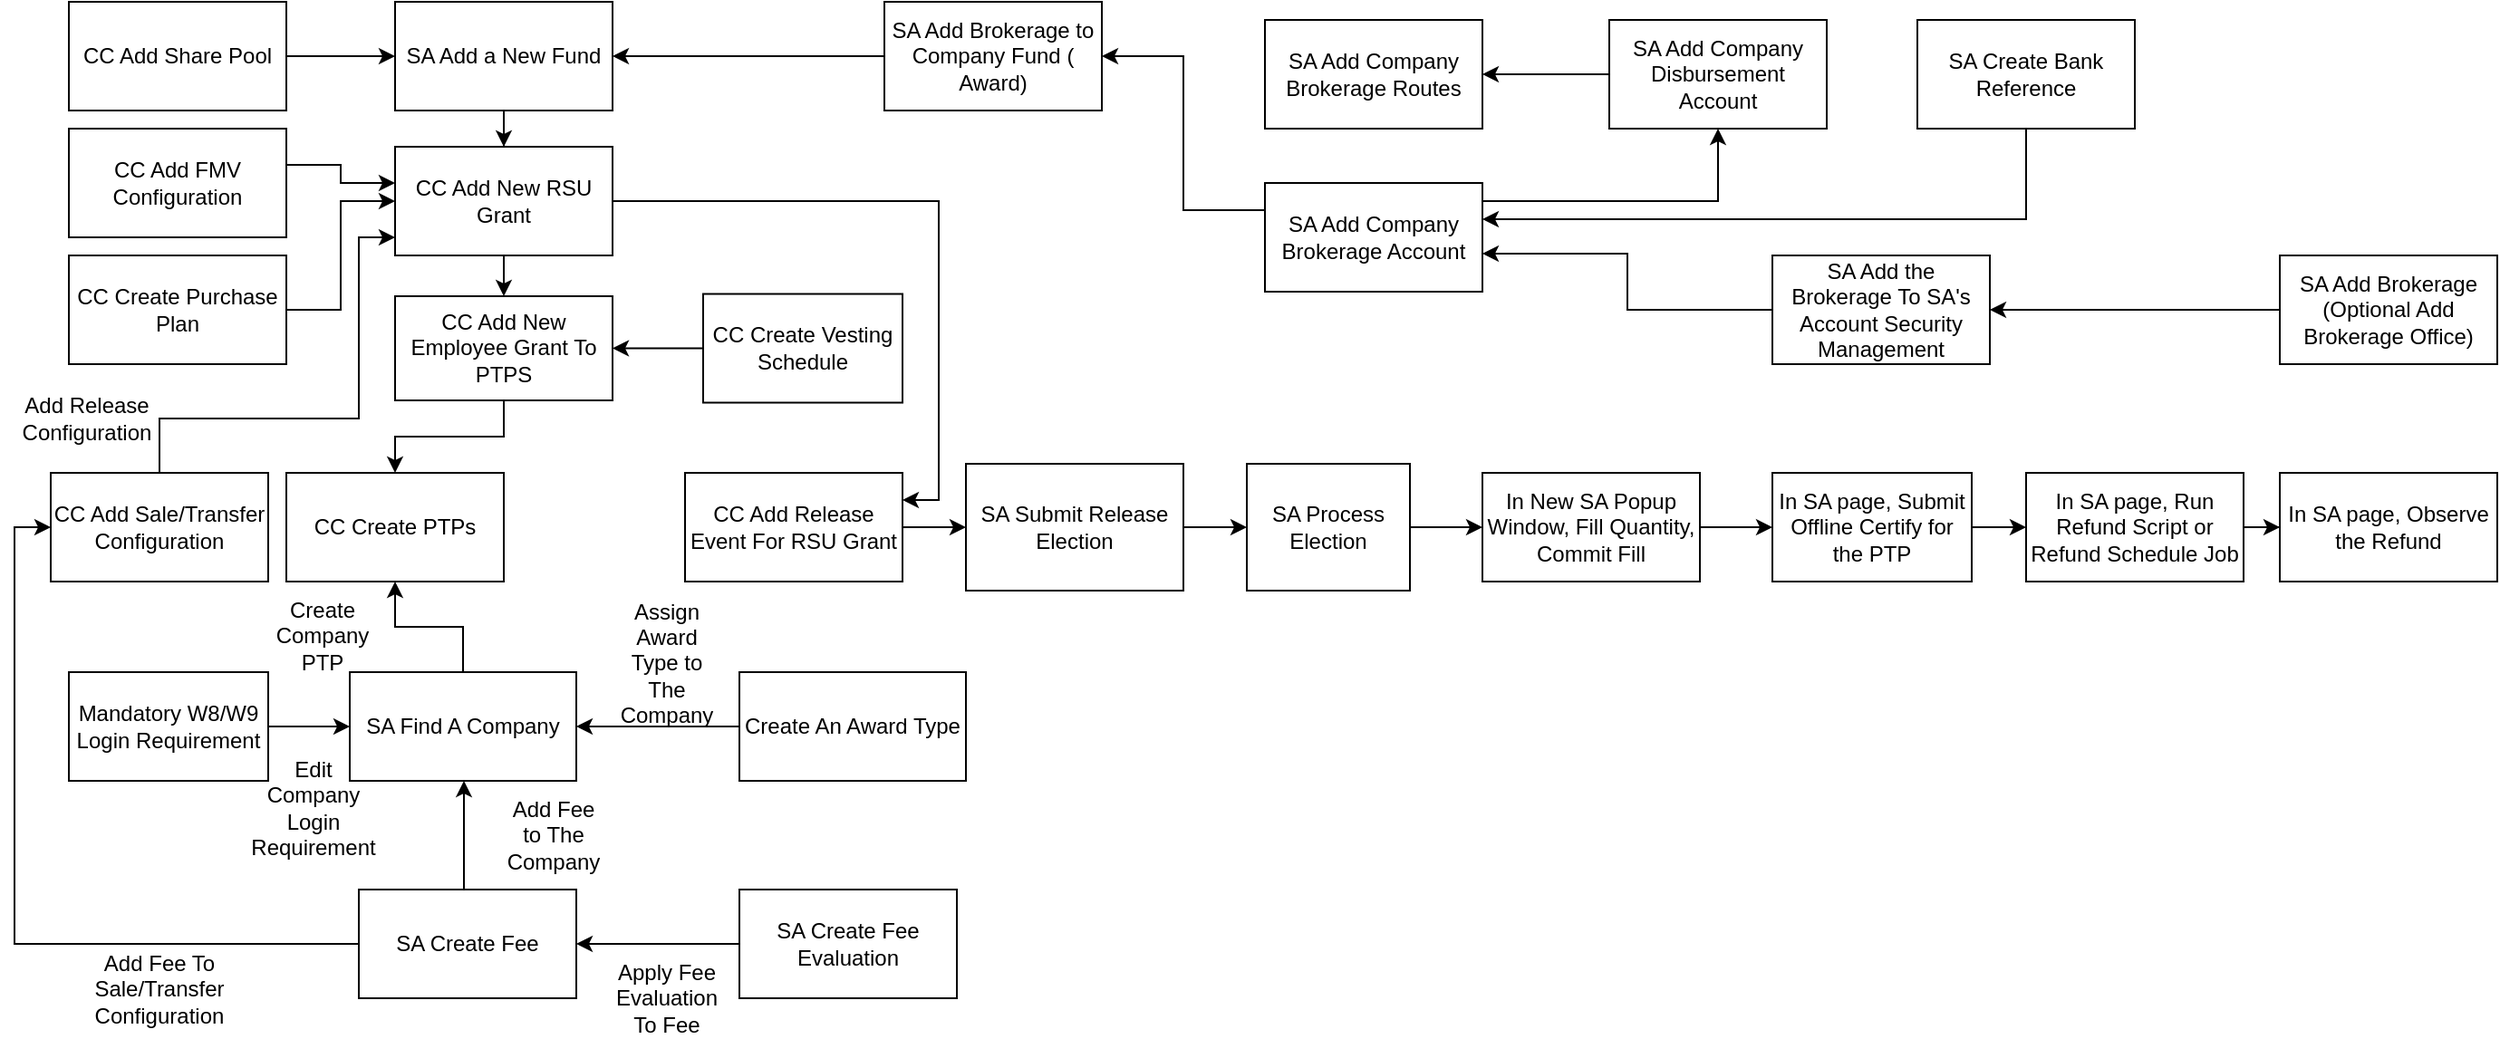 <mxfile version="16.2.2" type="device"><diagram id="WKDPinxBs4bRBQXPqnvf" name="Page-1"><mxGraphModel dx="1520" dy="864" grid="1" gridSize="10" guides="1" tooltips="1" connect="1" arrows="1" fold="1" page="1" pageScale="1" pageWidth="850" pageHeight="1100" math="0" shadow="0"><root><mxCell id="0"/><mxCell id="1" parent="0"/><mxCell id="s88uTRsOBOYBBcfWPAfr-59" value="CC Create PTPs" style="rounded=0;whiteSpace=wrap;html=1;" vertex="1" parent="1"><mxGeometry x="230" y="270" width="120" height="60" as="geometry"/></mxCell><mxCell id="s88uTRsOBOYBBcfWPAfr-136" style="edgeStyle=orthogonalEdgeStyle;rounded=0;orthogonalLoop=1;jettySize=auto;html=1;entryX=0;entryY=0.5;entryDx=0;entryDy=0;" edge="1" parent="1" source="s88uTRsOBOYBBcfWPAfr-62" target="s88uTRsOBOYBBcfWPAfr-66"><mxGeometry relative="1" as="geometry"/></mxCell><mxCell id="s88uTRsOBOYBBcfWPAfr-62" value="CC Create Purchase Plan" style="rounded=0;whiteSpace=wrap;html=1;" vertex="1" parent="1"><mxGeometry x="110" y="150" width="120" height="60" as="geometry"/></mxCell><mxCell id="s88uTRsOBOYBBcfWPAfr-63" value="" style="edgeStyle=orthogonalEdgeStyle;rounded=0;orthogonalLoop=1;jettySize=auto;html=1;" edge="1" parent="1" source="s88uTRsOBOYBBcfWPAfr-64" target="s88uTRsOBOYBBcfWPAfr-66"><mxGeometry relative="1" as="geometry"/></mxCell><mxCell id="s88uTRsOBOYBBcfWPAfr-64" value="SA Add a New Fund" style="rounded=0;whiteSpace=wrap;html=1;" vertex="1" parent="1"><mxGeometry x="290" y="10" width="120" height="60" as="geometry"/></mxCell><mxCell id="s88uTRsOBOYBBcfWPAfr-132" value="" style="edgeStyle=orthogonalEdgeStyle;rounded=0;orthogonalLoop=1;jettySize=auto;html=1;" edge="1" parent="1" source="s88uTRsOBOYBBcfWPAfr-66" target="s88uTRsOBOYBBcfWPAfr-126"><mxGeometry relative="1" as="geometry"/></mxCell><mxCell id="s88uTRsOBOYBBcfWPAfr-154" style="edgeStyle=orthogonalEdgeStyle;rounded=0;orthogonalLoop=1;jettySize=auto;html=1;entryX=1;entryY=0.25;entryDx=0;entryDy=0;" edge="1" parent="1" source="s88uTRsOBOYBBcfWPAfr-66" target="s88uTRsOBOYBBcfWPAfr-86"><mxGeometry relative="1" as="geometry"/></mxCell><mxCell id="s88uTRsOBOYBBcfWPAfr-66" value="CC Add New RSU Grant" style="rounded=0;whiteSpace=wrap;html=1;" vertex="1" parent="1"><mxGeometry x="290" y="90" width="120" height="60" as="geometry"/></mxCell><mxCell id="s88uTRsOBOYBBcfWPAfr-73" value="" style="edgeStyle=orthogonalEdgeStyle;rounded=0;orthogonalLoop=1;jettySize=auto;html=1;" edge="1" parent="1" source="s88uTRsOBOYBBcfWPAfr-74" target="s88uTRsOBOYBBcfWPAfr-75"><mxGeometry relative="1" as="geometry"/></mxCell><mxCell id="s88uTRsOBOYBBcfWPAfr-74" value="SA Create Fee Evaluation" style="rounded=0;whiteSpace=wrap;html=1;" vertex="1" parent="1"><mxGeometry x="480" y="500" width="120" height="60" as="geometry"/></mxCell><mxCell id="s88uTRsOBOYBBcfWPAfr-141" value="" style="edgeStyle=orthogonalEdgeStyle;rounded=0;orthogonalLoop=1;jettySize=auto;html=1;" edge="1" parent="1" source="s88uTRsOBOYBBcfWPAfr-75" target="s88uTRsOBOYBBcfWPAfr-77"><mxGeometry relative="1" as="geometry"><Array as="points"><mxPoint x="328" y="480"/><mxPoint x="328" y="480"/></Array></mxGeometry></mxCell><mxCell id="s88uTRsOBOYBBcfWPAfr-142" style="edgeStyle=orthogonalEdgeStyle;rounded=0;orthogonalLoop=1;jettySize=auto;html=1;entryX=0;entryY=0.5;entryDx=0;entryDy=0;" edge="1" parent="1" source="s88uTRsOBOYBBcfWPAfr-75" target="s88uTRsOBOYBBcfWPAfr-123"><mxGeometry relative="1" as="geometry"/></mxCell><mxCell id="s88uTRsOBOYBBcfWPAfr-75" value="SA Create Fee" style="rounded=0;whiteSpace=wrap;html=1;" vertex="1" parent="1"><mxGeometry x="270" y="500" width="120" height="60" as="geometry"/></mxCell><mxCell id="s88uTRsOBOYBBcfWPAfr-76" value="" style="edgeStyle=orthogonalEdgeStyle;rounded=0;orthogonalLoop=1;jettySize=auto;html=1;" edge="1" parent="1" source="s88uTRsOBOYBBcfWPAfr-77" target="s88uTRsOBOYBBcfWPAfr-59"><mxGeometry relative="1" as="geometry"/></mxCell><mxCell id="s88uTRsOBOYBBcfWPAfr-77" value="SA Find A Company" style="rounded=0;whiteSpace=wrap;html=1;" vertex="1" parent="1"><mxGeometry x="265" y="380" width="125" height="60" as="geometry"/></mxCell><mxCell id="s88uTRsOBOYBBcfWPAfr-79" value="Add Fee to The Company" style="text;html=1;strokeColor=none;fillColor=none;align=center;verticalAlign=middle;whiteSpace=wrap;rounded=0;" vertex="1" parent="1"><mxGeometry x="350" y="450" width="55" height="40" as="geometry"/></mxCell><mxCell id="s88uTRsOBOYBBcfWPAfr-80" value="Create Company PTP" style="text;html=1;strokeColor=none;fillColor=none;align=center;verticalAlign=middle;whiteSpace=wrap;rounded=0;" vertex="1" parent="1"><mxGeometry x="220" y="340" width="60" height="40" as="geometry"/></mxCell><mxCell id="s88uTRsOBOYBBcfWPAfr-81" value="Apply Fee Evaluation To Fee" style="text;html=1;strokeColor=none;fillColor=none;align=center;verticalAlign=middle;whiteSpace=wrap;rounded=0;" vertex="1" parent="1"><mxGeometry x="410" y="540" width="60" height="40" as="geometry"/></mxCell><mxCell id="s88uTRsOBOYBBcfWPAfr-82" value="" style="edgeStyle=orthogonalEdgeStyle;rounded=0;orthogonalLoop=1;jettySize=auto;html=1;" edge="1" parent="1" source="s88uTRsOBOYBBcfWPAfr-83" target="s88uTRsOBOYBBcfWPAfr-77"><mxGeometry relative="1" as="geometry"/></mxCell><mxCell id="s88uTRsOBOYBBcfWPAfr-83" value="Mandatory W8/W9 Login Requirement" style="rounded=0;whiteSpace=wrap;html=1;" vertex="1" parent="1"><mxGeometry x="110" y="380" width="110" height="60" as="geometry"/></mxCell><mxCell id="s88uTRsOBOYBBcfWPAfr-84" value="Edit Company Login Requirement" style="text;html=1;strokeColor=none;fillColor=none;align=center;verticalAlign=middle;whiteSpace=wrap;rounded=0;" vertex="1" parent="1"><mxGeometry x="210" y="420" width="70" height="70" as="geometry"/></mxCell><mxCell id="s88uTRsOBOYBBcfWPAfr-153" value="" style="edgeStyle=orthogonalEdgeStyle;rounded=0;orthogonalLoop=1;jettySize=auto;html=1;" edge="1" parent="1" source="s88uTRsOBOYBBcfWPAfr-86" target="s88uTRsOBOYBBcfWPAfr-88"><mxGeometry relative="1" as="geometry"/></mxCell><mxCell id="s88uTRsOBOYBBcfWPAfr-86" value="CC Add Release Event For RSU Grant" style="rounded=0;whiteSpace=wrap;html=1;" vertex="1" parent="1"><mxGeometry x="450" y="270" width="120" height="60" as="geometry"/></mxCell><mxCell id="s88uTRsOBOYBBcfWPAfr-87" value="" style="edgeStyle=orthogonalEdgeStyle;rounded=0;orthogonalLoop=1;jettySize=auto;html=1;" edge="1" parent="1" source="s88uTRsOBOYBBcfWPAfr-88" target="s88uTRsOBOYBBcfWPAfr-90"><mxGeometry relative="1" as="geometry"/></mxCell><mxCell id="s88uTRsOBOYBBcfWPAfr-88" value="SA Submit Release Election" style="whiteSpace=wrap;html=1;rounded=0;" vertex="1" parent="1"><mxGeometry x="605" y="265" width="120" height="70" as="geometry"/></mxCell><mxCell id="s88uTRsOBOYBBcfWPAfr-150" value="" style="edgeStyle=orthogonalEdgeStyle;rounded=0;orthogonalLoop=1;jettySize=auto;html=1;" edge="1" parent="1" source="s88uTRsOBOYBBcfWPAfr-90" target="s88uTRsOBOYBBcfWPAfr-94"><mxGeometry relative="1" as="geometry"/></mxCell><mxCell id="s88uTRsOBOYBBcfWPAfr-90" value="SA Process Election" style="rounded=0;whiteSpace=wrap;html=1;" vertex="1" parent="1"><mxGeometry x="760" y="265" width="90" height="70" as="geometry"/></mxCell><mxCell id="s88uTRsOBOYBBcfWPAfr-93" value="" style="edgeStyle=orthogonalEdgeStyle;rounded=0;orthogonalLoop=1;jettySize=auto;html=1;" edge="1" parent="1" source="s88uTRsOBOYBBcfWPAfr-94" target="s88uTRsOBOYBBcfWPAfr-96"><mxGeometry relative="1" as="geometry"/></mxCell><mxCell id="s88uTRsOBOYBBcfWPAfr-94" value="In New SA Popup Window, Fill Quantity, Commit Fill" style="rounded=0;whiteSpace=wrap;html=1;" vertex="1" parent="1"><mxGeometry x="890" y="270" width="120" height="60" as="geometry"/></mxCell><mxCell id="s88uTRsOBOYBBcfWPAfr-95" value="" style="edgeStyle=orthogonalEdgeStyle;rounded=0;orthogonalLoop=1;jettySize=auto;html=1;" edge="1" parent="1" source="s88uTRsOBOYBBcfWPAfr-96" target="s88uTRsOBOYBBcfWPAfr-98"><mxGeometry relative="1" as="geometry"/></mxCell><mxCell id="s88uTRsOBOYBBcfWPAfr-96" value="In SA page, Submit Offline Certify for the PTP" style="rounded=0;whiteSpace=wrap;html=1;" vertex="1" parent="1"><mxGeometry x="1050" y="270" width="110" height="60" as="geometry"/></mxCell><mxCell id="s88uTRsOBOYBBcfWPAfr-97" value="" style="edgeStyle=orthogonalEdgeStyle;rounded=0;orthogonalLoop=1;jettySize=auto;html=1;" edge="1" parent="1" source="s88uTRsOBOYBBcfWPAfr-98" target="s88uTRsOBOYBBcfWPAfr-99"><mxGeometry relative="1" as="geometry"/></mxCell><mxCell id="s88uTRsOBOYBBcfWPAfr-98" value="In SA page, Run Refund Script or Refund Schedule Job" style="rounded=0;whiteSpace=wrap;html=1;" vertex="1" parent="1"><mxGeometry x="1190" y="270" width="120" height="60" as="geometry"/></mxCell><mxCell id="s88uTRsOBOYBBcfWPAfr-99" value="In SA page, Observe the Refund" style="rounded=0;whiteSpace=wrap;html=1;" vertex="1" parent="1"><mxGeometry x="1330" y="270" width="120" height="60" as="geometry"/></mxCell><mxCell id="s88uTRsOBOYBBcfWPAfr-100" style="edgeStyle=orthogonalEdgeStyle;rounded=0;orthogonalLoop=1;jettySize=auto;html=1;entryX=1;entryY=0.5;entryDx=0;entryDy=0;" edge="1" parent="1" source="s88uTRsOBOYBBcfWPAfr-101" target="s88uTRsOBOYBBcfWPAfr-103"><mxGeometry relative="1" as="geometry"/></mxCell><mxCell id="s88uTRsOBOYBBcfWPAfr-101" value="SA Add Brokerage (Optional Add Brokerage Office)" style="rounded=0;whiteSpace=wrap;html=1;" vertex="1" parent="1"><mxGeometry x="1330" y="150" width="120" height="60" as="geometry"/></mxCell><mxCell id="s88uTRsOBOYBBcfWPAfr-102" style="edgeStyle=orthogonalEdgeStyle;rounded=0;orthogonalLoop=1;jettySize=auto;html=1;entryX=1;entryY=0.65;entryDx=0;entryDy=0;entryPerimeter=0;" edge="1" parent="1" source="s88uTRsOBOYBBcfWPAfr-103" target="s88uTRsOBOYBBcfWPAfr-107"><mxGeometry relative="1" as="geometry"/></mxCell><mxCell id="s88uTRsOBOYBBcfWPAfr-103" value="SA Add the Brokerage To SA's Account Security Management" style="rounded=0;whiteSpace=wrap;html=1;" vertex="1" parent="1"><mxGeometry x="1050" y="150" width="120" height="60" as="geometry"/></mxCell><mxCell id="s88uTRsOBOYBBcfWPAfr-104" style="edgeStyle=orthogonalEdgeStyle;rounded=0;orthogonalLoop=1;jettySize=auto;html=1;exitX=0;exitY=0.25;exitDx=0;exitDy=0;entryX=1;entryY=0.5;entryDx=0;entryDy=0;" edge="1" parent="1" source="s88uTRsOBOYBBcfWPAfr-107" target="s88uTRsOBOYBBcfWPAfr-111"><mxGeometry relative="1" as="geometry"/></mxCell><mxCell id="s88uTRsOBOYBBcfWPAfr-106" value="" style="edgeStyle=orthogonalEdgeStyle;rounded=0;orthogonalLoop=1;jettySize=auto;html=1;entryX=0.5;entryY=1;entryDx=0;entryDy=0;" edge="1" parent="1" source="s88uTRsOBOYBBcfWPAfr-107" target="s88uTRsOBOYBBcfWPAfr-109"><mxGeometry relative="1" as="geometry"><Array as="points"><mxPoint x="1020" y="120"/></Array></mxGeometry></mxCell><mxCell id="s88uTRsOBOYBBcfWPAfr-107" value="SA Add Company Brokerage Account" style="rounded=0;whiteSpace=wrap;html=1;" vertex="1" parent="1"><mxGeometry x="770" y="110" width="120" height="60" as="geometry"/></mxCell><mxCell id="s88uTRsOBOYBBcfWPAfr-108" value="" style="edgeStyle=orthogonalEdgeStyle;rounded=0;orthogonalLoop=1;jettySize=auto;html=1;" edge="1" parent="1" source="s88uTRsOBOYBBcfWPAfr-109" target="s88uTRsOBOYBBcfWPAfr-110"><mxGeometry relative="1" as="geometry"/></mxCell><mxCell id="s88uTRsOBOYBBcfWPAfr-109" value="SA Add Company Disbursement Account" style="rounded=0;whiteSpace=wrap;html=1;" vertex="1" parent="1"><mxGeometry x="960" y="20" width="120" height="60" as="geometry"/></mxCell><mxCell id="s88uTRsOBOYBBcfWPAfr-110" value="SA Add Company Brokerage Routes" style="rounded=0;whiteSpace=wrap;html=1;" vertex="1" parent="1"><mxGeometry x="770" y="20" width="120" height="60" as="geometry"/></mxCell><mxCell id="s88uTRsOBOYBBcfWPAfr-146" style="edgeStyle=orthogonalEdgeStyle;rounded=0;orthogonalLoop=1;jettySize=auto;html=1;entryX=1;entryY=0.5;entryDx=0;entryDy=0;" edge="1" parent="1" source="s88uTRsOBOYBBcfWPAfr-111" target="s88uTRsOBOYBBcfWPAfr-64"><mxGeometry relative="1" as="geometry"/></mxCell><mxCell id="s88uTRsOBOYBBcfWPAfr-111" value="SA Add Brokerage to Company Fund ( Award)" style="rounded=0;whiteSpace=wrap;html=1;" vertex="1" parent="1"><mxGeometry x="560" y="10" width="120" height="60" as="geometry"/></mxCell><mxCell id="s88uTRsOBOYBBcfWPAfr-112" value="" style="edgeStyle=orthogonalEdgeStyle;rounded=0;orthogonalLoop=1;jettySize=auto;html=1;" edge="1" parent="1" source="s88uTRsOBOYBBcfWPAfr-113" target="s88uTRsOBOYBBcfWPAfr-107"><mxGeometry relative="1" as="geometry"><Array as="points"><mxPoint x="1190" y="130"/></Array></mxGeometry></mxCell><mxCell id="s88uTRsOBOYBBcfWPAfr-113" value="SA Create Bank Reference" style="rounded=0;whiteSpace=wrap;html=1;" vertex="1" parent="1"><mxGeometry x="1130" y="20" width="120" height="60" as="geometry"/></mxCell><mxCell id="s88uTRsOBOYBBcfWPAfr-120" value="" style="edgeStyle=orthogonalEdgeStyle;rounded=0;orthogonalLoop=1;jettySize=auto;html=1;" edge="1" parent="1" source="s88uTRsOBOYBBcfWPAfr-115"><mxGeometry relative="1" as="geometry"><mxPoint x="390" y="410" as="targetPoint"/></mxGeometry></mxCell><mxCell id="s88uTRsOBOYBBcfWPAfr-115" value="Create An Award Type" style="rounded=0;whiteSpace=wrap;html=1;" vertex="1" parent="1"><mxGeometry x="480" y="380" width="125" height="60" as="geometry"/></mxCell><mxCell id="s88uTRsOBOYBBcfWPAfr-122" value="Assign Award Type to The Company" style="text;html=1;strokeColor=none;fillColor=none;align=center;verticalAlign=middle;whiteSpace=wrap;rounded=0;" vertex="1" parent="1"><mxGeometry x="410" y="340" width="60" height="70" as="geometry"/></mxCell><mxCell id="s88uTRsOBOYBBcfWPAfr-144" value="" style="edgeStyle=orthogonalEdgeStyle;rounded=0;orthogonalLoop=1;jettySize=auto;html=1;" edge="1" parent="1" source="s88uTRsOBOYBBcfWPAfr-123"><mxGeometry relative="1" as="geometry"><mxPoint x="290" y="140" as="targetPoint"/><Array as="points"><mxPoint x="160" y="240"/><mxPoint x="270" y="240"/><mxPoint x="270" y="140"/><mxPoint x="290" y="140"/></Array></mxGeometry></mxCell><mxCell id="s88uTRsOBOYBBcfWPAfr-123" value="CC Add Sale/Transfer Configuration" style="rounded=0;whiteSpace=wrap;html=1;" vertex="1" parent="1"><mxGeometry x="100" y="270" width="120" height="60" as="geometry"/></mxCell><mxCell id="s88uTRsOBOYBBcfWPAfr-125" value="" style="edgeStyle=orthogonalEdgeStyle;rounded=0;orthogonalLoop=1;jettySize=auto;html=1;" edge="1" parent="1" source="s88uTRsOBOYBBcfWPAfr-124" target="s88uTRsOBOYBBcfWPAfr-64"><mxGeometry relative="1" as="geometry"/></mxCell><mxCell id="s88uTRsOBOYBBcfWPAfr-124" value="CC Add Share Pool" style="rounded=0;whiteSpace=wrap;html=1;" vertex="1" parent="1"><mxGeometry x="110" y="10" width="120" height="60" as="geometry"/></mxCell><mxCell id="s88uTRsOBOYBBcfWPAfr-148" style="edgeStyle=orthogonalEdgeStyle;rounded=0;orthogonalLoop=1;jettySize=auto;html=1;entryX=0.5;entryY=0;entryDx=0;entryDy=0;" edge="1" parent="1" source="s88uTRsOBOYBBcfWPAfr-126" target="s88uTRsOBOYBBcfWPAfr-59"><mxGeometry relative="1" as="geometry"/></mxCell><mxCell id="s88uTRsOBOYBBcfWPAfr-126" value="CC Add New Employee Grant To PTPS" style="rounded=0;whiteSpace=wrap;html=1;" vertex="1" parent="1"><mxGeometry x="290" y="172.5" width="120" height="57.5" as="geometry"/></mxCell><mxCell id="s88uTRsOBOYBBcfWPAfr-137" value="" style="edgeStyle=orthogonalEdgeStyle;rounded=0;orthogonalLoop=1;jettySize=auto;html=1;" edge="1" parent="1" source="s88uTRsOBOYBBcfWPAfr-127" target="s88uTRsOBOYBBcfWPAfr-66"><mxGeometry relative="1" as="geometry"><Array as="points"><mxPoint x="260" y="100"/><mxPoint x="260" y="110"/></Array></mxGeometry></mxCell><mxCell id="s88uTRsOBOYBBcfWPAfr-127" value="CC Add FMV Configuration" style="rounded=0;whiteSpace=wrap;html=1;" vertex="1" parent="1"><mxGeometry x="110" y="80" width="120" height="60" as="geometry"/></mxCell><mxCell id="s88uTRsOBOYBBcfWPAfr-133" value="" style="edgeStyle=orthogonalEdgeStyle;rounded=0;orthogonalLoop=1;jettySize=auto;html=1;" edge="1" parent="1" source="s88uTRsOBOYBBcfWPAfr-129" target="s88uTRsOBOYBBcfWPAfr-126"><mxGeometry relative="1" as="geometry"/></mxCell><mxCell id="s88uTRsOBOYBBcfWPAfr-129" value="CC Create Vesting Schedule" style="rounded=0;whiteSpace=wrap;html=1;" vertex="1" parent="1"><mxGeometry x="460" y="171.25" width="110" height="60" as="geometry"/></mxCell><mxCell id="s88uTRsOBOYBBcfWPAfr-145" value="Add Release Configuration" style="text;html=1;strokeColor=none;fillColor=none;align=center;verticalAlign=middle;whiteSpace=wrap;rounded=0;" vertex="1" parent="1"><mxGeometry x="80" y="210" width="80" height="60" as="geometry"/></mxCell><mxCell id="s88uTRsOBOYBBcfWPAfr-147" value="Add Fee To Sale/Transfer Configuration" style="text;html=1;strokeColor=none;fillColor=none;align=center;verticalAlign=middle;whiteSpace=wrap;rounded=0;" vertex="1" parent="1"><mxGeometry x="130" y="540" width="60" height="30" as="geometry"/></mxCell></root></mxGraphModel></diagram></mxfile>